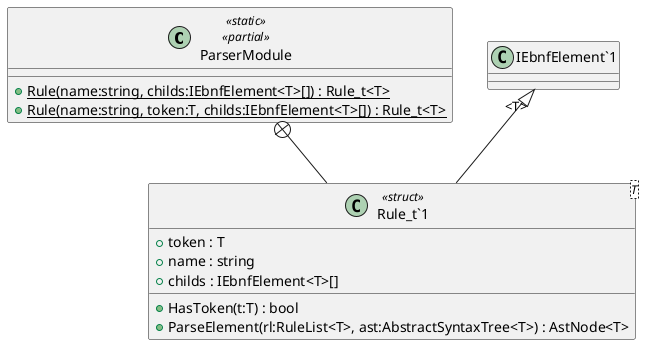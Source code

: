 @startuml
class ParserModule <<static>> <<partial>> {
    + {static} Rule(name:string, childs:IEbnfElement<T>[]) : Rule_t<T>
    + {static} Rule(name:string, token:T, childs:IEbnfElement<T>[]) : Rule_t<T>
}
class "Rule_t`1"<T> <<struct>> {
    + token : T
    + name : string
    + childs : IEbnfElement<T>[]
    + HasToken(t:T) : bool
    + ParseElement(rl:RuleList<T>, ast:AbstractSyntaxTree<T>) : AstNode<T>
}
ParserModule +-- "Rule_t`1"
"IEbnfElement`1" "<T>" <|-- "Rule_t`1"
@enduml
